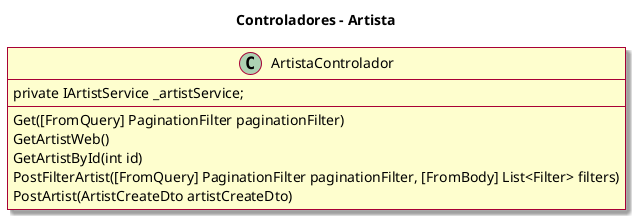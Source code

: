 @startuml presentacion
skin rose
skinparam linetype polyline

title Controladores - Artista

class ArtistaControlador {
    private IArtistService _artistService;
    Get([FromQuery] PaginationFilter paginationFilter)
    GetArtistWeb()
    GetArtistById(int id)
    PostFilterArtist([FromQuery] PaginationFilter paginationFilter, [FromBody] List<Filter> filters)
    PostArtist(ArtistCreateDto artistCreateDto)
}
@enduml

